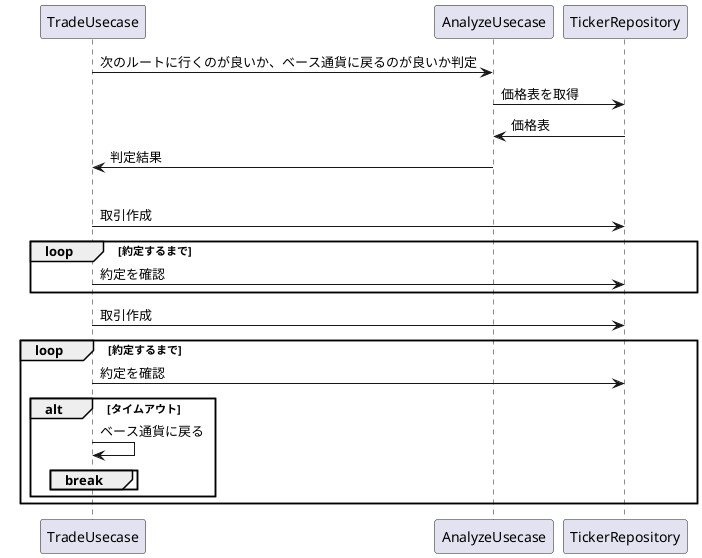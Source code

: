 @startuml
TradeUsecase -> AnalyzeUsecase : 次のルートに行くのが良いか、ベース通貨に戻るのが良いか判定
AnalyzeUsecase -> TickerRepository : 価格表を取得
TickerRepository -> AnalyzeUsecase : 価格表
AnalyzeUsecase -> TradeUsecase : 判定結果
alt ベース通貨に戻る
    TradeUsecase -> TickerRepository : 取引作成
    loop 約定するまで
        TradeUsecase -> TickerRepository : 約定を確認
    end
else
    TradeUsecase -> TickerRepository : 取引作成
    loop 約定するまで
        TradeUsecase -> TickerRepository : 約定を確認
        alt タイムアウト
            TradeUsecase -> TradeUsecase : ベース通貨に戻る
            break
        end
    end
end
@enduml
